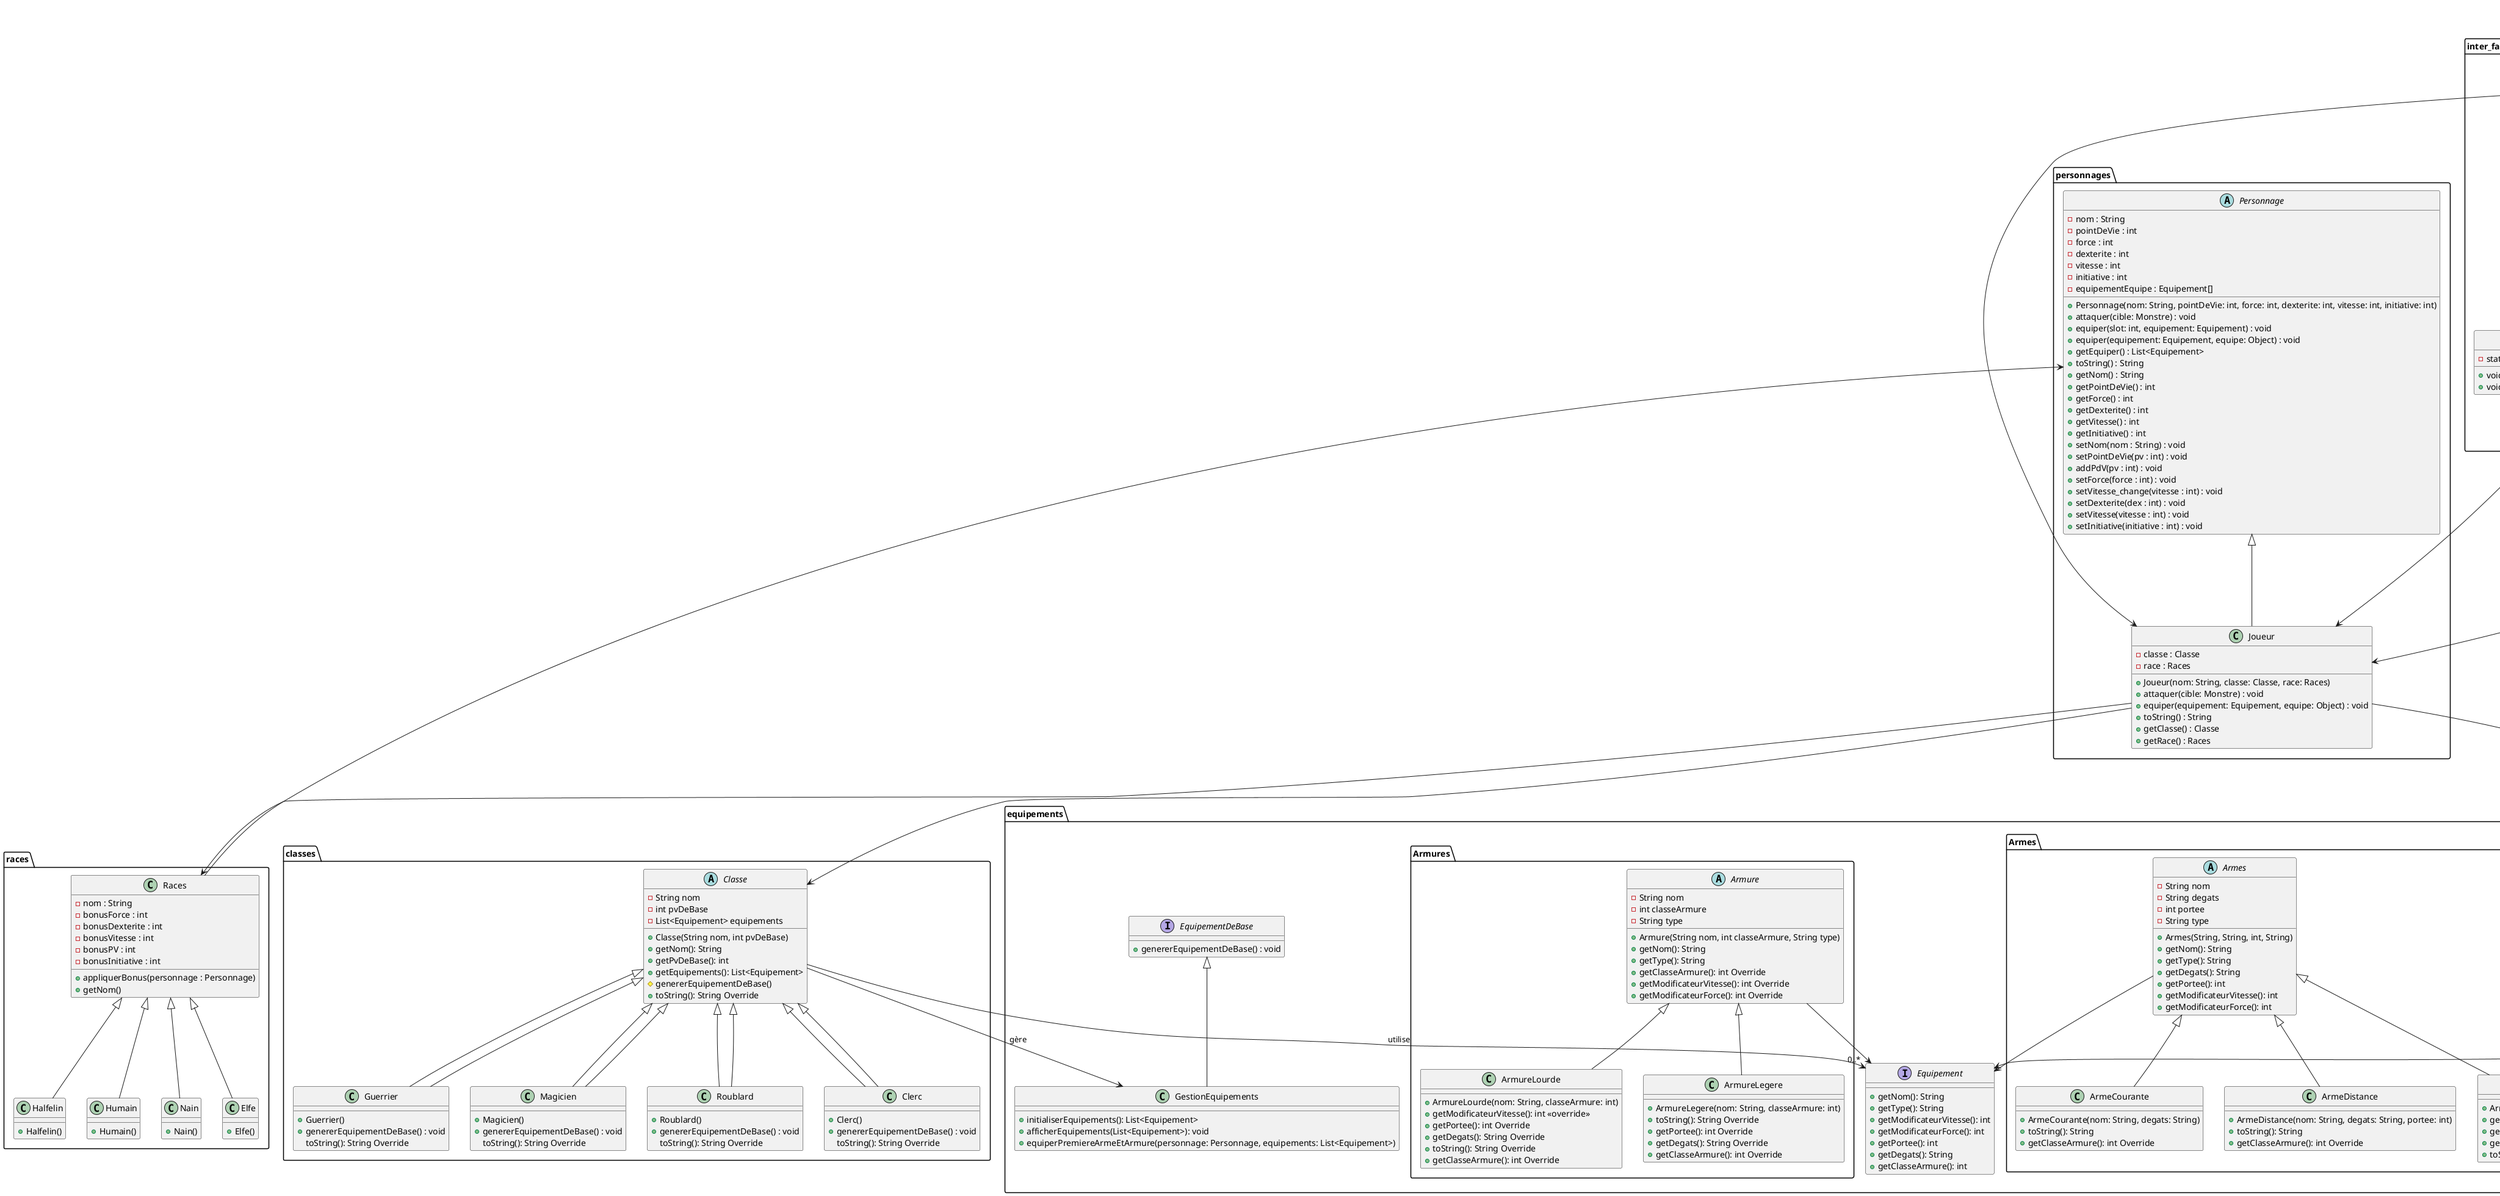 @startuml '[https://plantuml.com/sequence-diagram](https://plantuml.com/sequence-diagram)'

package races {
    class Races {
        - nom : String
        - bonusForce : int 
        - bonusDexterite : int 
        - bonusVitesse : int 
        - bonusPV : int
        - bonusInitiative : int
        + appliquerBonus(personnage : Personnage) 
        + getNom()
    }

    class Elfe {
        + Elfe()
    }

    class Halfelin {
        + Halfelin()
    }

    class Humain {
        + Humain()
    }

    class Nain {
        + Nain()
    }

    Races <|-- Elfe
    Races <|-- Halfelin
    Races <|-- Humain
    Races <|-- Nain
}

package personnages {
   abstract class Personnage {
            - nom : String
            - pointDeVie : int
            - force : int
            - dexterite : int
            - vitesse : int
            - initiative : int
            - equipementEquipe : Equipement[]
            + Personnage(nom: String, pointDeVie: int, force: int, dexterite: int, vitesse: int, initiative: int)
            + attaquer(cible: Monstre) : void
            + equiper(slot: int, equipement: Equipement) : void
            + equiper(equipement: Equipement, equipe: Object) : void
            + getEquiper() : List<Equipement>
            + toString() : String
            + getNom() : String
            + getPointDeVie() : int
            + getForce() : int
            + getDexterite() : int
            + getVitesse() : int
            + getInitiative() : int
            + setNom(nom : String) : void
            + setPointDeVie(pv : int) : void
            + addPdV(pv : int) : void
            + setForce(force : int) : void
            + setVitesse_change(vitesse : int) : void
            + setDexterite(dex : int) : void
            + setVitesse(vitesse : int) : void
            + setInitiative(initiative : int) : void
        }

    class Joueur {
            - classe : Classe
            - race : Races
            + Joueur(nom: String, classe: Classe, race: Races)
            + attaquer(cible: Monstre) : void
            + equiper(equipement: Equipement, equipe: Object) : void
            + toString() : String
            + getClasse() : Classe
            + getRace() : Races
        }

    Personnage <|-- Joueur
    

}

package classes {
    abstract class Classe {
        - String nom
        - int pvDeBase
        - List<Equipement> equipements
        + Classe(String nom, int pvDeBase)
        + getNom(): String
        + getPvDeBase(): int
        + getEquipements(): List<Equipement>
        # genererEquipementDeBase()
        + toString(): String Override
    }

    class Clerc extends Classe {
        + Clerc()
        + genererEquipementDeBase() : void
        toString(): String Override
    }

    class Guerrier extends Classe {
        + Guerrier()
        + genererEquipementDeBase() : void
        toString(): String Override
    }

    class Magicien extends Classe {
        + Magicien()
        + genererEquipementDeBase() : void
        toString(): String Override
    }

    class Roublard extends Classe {
        + Roublard()
        + genererEquipementDeBase() : void
        toString(): String Override
    }

    Classe <|-- Clerc
    Classe <|-- Guerrier
    Classe <|-- Magicien
    Classe <|-- Roublard

    
}

package monstres {
    abstract class Monstre {
        - String espece
        - int numero
        - int pointDeVie
        - int force
        - int dexterite
        - int initiative
        - int classeArmure
        - String typeAttaque
        - int portee
        - String degats
        + Monstre(...)
        + attaquer(cible: Personnage)
        + toString(): String
    }

    class Squelette extends Monstre {
        + Squelette(numero: int)
        + attaquer(cible: Personnage): void
    }

    class Dragon extends Monstre {
        + Dragon(numero: int)
        + attaquer(cible: Personnage): void
    }

    class Gobelin extends Monstre {
        + Gobelin(numero: int)
        + attaquer(cible: Personnage): void
    }

    class Monstreperso extends Monstre {
        + Monstreperso(espece: int,numero: int,pointDeVie: int,force: int,dexterite: int,initiative: int,
                                classeArmure: int,typeAttaque: String,portee:int ,degats: int)
        + attaquer(cible: Personnage)
    }

    Monstre <|-- Squelette
    Monstre <|-- Dragon
    Monstre <|-- Gobelin
    Monstre <|-- Monstreperso
}

package equipements {
    interface Equipement {
        + getNom(): String
        + getType(): String
        + getModificateurVitesse(): int
        + getModificateurForce(): int
        + getPortee(): int
        + getDegats(): String
        + getClasseArmure(): int
    }

    interface EquipementDeBase {
        + genererEquipementDeBase() : void
    }

    class GestionEquipements {
        + initialiserEquipements(): List<Equipement>
        + afficherEquipements(List<Equipement>): void
        + equiperPremiereArmeEtArmure(personnage: Personnage, equipements: List<Equipement>)
    }



    EquipementDeBase <|-- GestionEquipements


package Armes {
    abstract class Armes {
        - String nom
        - String degats
        - int portee
        - String type
        + Armes(String, String, int, String)
        + getNom(): String
        + getType(): String
        + getDegats(): String
        + getPortee(): int
        + getModificateurVitesse(): int
        + getModificateurForce(): int
    }

    class ArmeCourante {
        + ArmeCourante(nom: String, degats: String)
        + toString(): String
        + getClasseArmure(): int Override
    }

    class ArmeDistance {
        + ArmeDistance(nom: String, degats: String, portee: int)
        + toString(): String
        + getClasseArmure(): int Override
    }

    class ArmeDeGuerre {
        + ArmeDeGuerre(nom: String, degats: String)
        + getModificateurVitesse(): int Override
        + getModificateurForce(): int Override
        + getClasseArmure(): int Override
        + toString(): String
    }

    Armes <|-- ArmeCourante
    Armes <|-- ArmeDistance
    Armes <|-- ArmeDeGuerre
    Armes --> equipements.Equipement
}

package Armures {
    abstract class Armure {
        - String nom
        - int classeArmure
        - String type
        + Armure(String nom, int classeArmure, String type)
        + getNom(): String
        + getType(): String
        + getClasseArmure(): int Override
        + getModificateurVitesse(): int Override
        + getModificateurForce(): int Override
    }

    class ArmureLegere {
        + ArmureLegere(nom: String, classeArmure: int)
        + toString(): String Override
        + getPortee(): int Override
        + getDegats(): String Override
        + getClasseArmure(): int Override
    }

    class ArmureLourde {
        + ArmureLourde(nom: String, classeArmure: int)
        + getModificateurVitesse(): int «override»
        + getPortee(): int Override
        + getDegats(): String Override
        + toString(): String Override
        + getClasseArmure(): int Override
    }

    Armure <|-- ArmureLegere
    Armure <|-- ArmureLourde
    Armure --> equipements.Equipement
}
}

package Des {
class Des {
    - random : Random
    - DICE_FACES : String[]
    - lancerDes(nombreFaces: int, nombreDes: int): int
    - printDiceFace(num: int, faces: int): void
    + lancerDes(notation: String): int
    + lancerDesAvecAnimation(notation: String): void
    + main(args: String[]): void
}
}

package maitredujeux {
    class Maitredujeux {
        - lignes : ArrayList<String>
        - compteurMonstres : Map<String, Integer>
        - especesPerso : ArrayList<String>
        + Maitredujeux()
        + ajouterLignes(ligne: String) : void
        + afficherligne() : void
        + creemonstre() : Monstre
        + creemonstreperso() : Monstreperso
        - creerMonstreEspece(espece: String) : Monstre
        - saisirEntierPositif(message: String) : int
        - saisirEntierMin(message: String, min: int) : int
    }
}

package inter_face {


    class Barre_haut  {
        -static final String barre
        +void Affichage(Joueur J0, int donj, List<Object> participants, int tour)
        +void SAL(int nb)
    }



    class map_milieu {
            - String[][] map
            - letters: String
            - rows: int
            - cols: int
            + initializeMap(): void
            + generateLetters(int cols): String
            + isValidPosition(int row, int col): boolean
            + map_milieu(int rows, int cols)
            + addObstacle(int row, int col): void
            + addEquipment(int row, int col): void
            + Affichage(List<Object> participants): void
        }

    class Inter_manag {
                +main(String[] args)
        }



         Inter_manag --> Barre_haut
         Inter_manag --> map_milieu


}

Inter_manag --> Joueur
Inter_manag --> Maitredujeux
map_milieu --> Joueur
         map_milieu --> Monstre
         Barre_haut --> Joueur
         Barre_haut --> Monstre
Joueur --> equipements.Equipement
Joueur --> classes.Classe
Joueur --> races.Races
Races --> Personnage
Classe --> "0..*" equipements.Equipement : "utilise"
Classe --> equipements.GestionEquipements : "gère"
Maitredujeux --> Monstre : utilise
Maitredujeux --> Monstreperso : crée
Maitredujeux --> Gobelin : crée
Maitredujeux --> Dragon : crée
Maitredujeux --> Squelette : crée

@enduml
